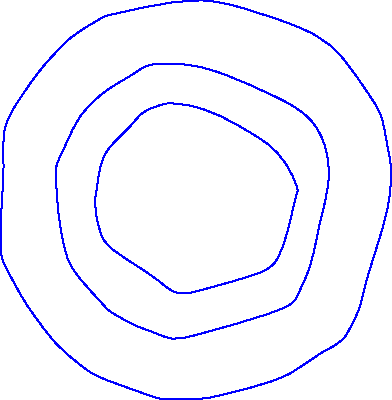 import contour;

size(200);

int n=100;
pair[] points=new pair[n];
real[] values=new real[n];

real r() {return 1.1*(rand()/randMax*2-1);}

for(int i=0; i < n; ++i)
  points[i]=(r(),r());

real f(real a, real b) {return a^2+b^2;}

for(int i=0; i < n; ++i)
  values[i]=f(points[i].x,points[i].y);

draw(contour(points,values,new real[]{0.25,0.5,1},operator ..),blue);
